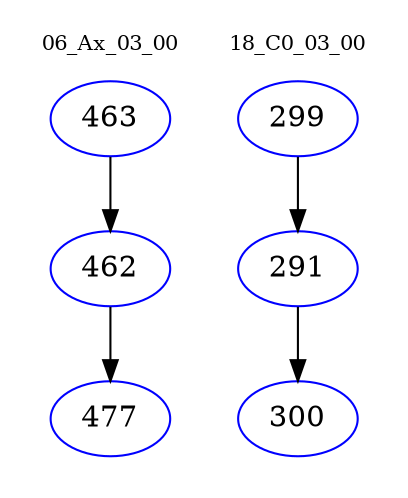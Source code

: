 digraph{
subgraph cluster_0 {
color = white
label = "06_Ax_03_00";
fontsize=10;
T0_463 [label="463", color="blue"]
T0_463 -> T0_462 [color="black"]
T0_462 [label="462", color="blue"]
T0_462 -> T0_477 [color="black"]
T0_477 [label="477", color="blue"]
}
subgraph cluster_1 {
color = white
label = "18_C0_03_00";
fontsize=10;
T1_299 [label="299", color="blue"]
T1_299 -> T1_291 [color="black"]
T1_291 [label="291", color="blue"]
T1_291 -> T1_300 [color="black"]
T1_300 [label="300", color="blue"]
}
}
